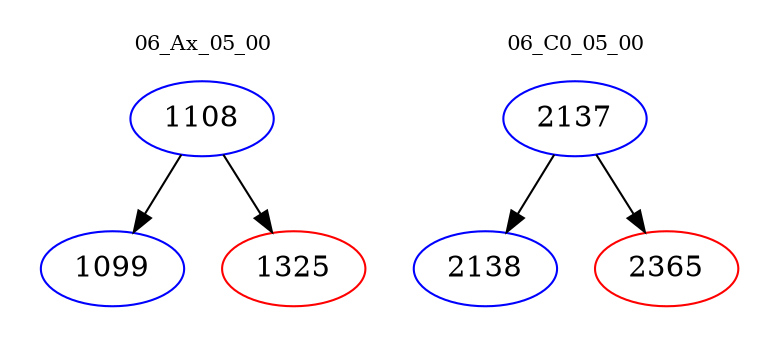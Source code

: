 digraph{
subgraph cluster_0 {
color = white
label = "06_Ax_05_00";
fontsize=10;
T0_1108 [label="1108", color="blue"]
T0_1108 -> T0_1099 [color="black"]
T0_1099 [label="1099", color="blue"]
T0_1108 -> T0_1325 [color="black"]
T0_1325 [label="1325", color="red"]
}
subgraph cluster_1 {
color = white
label = "06_C0_05_00";
fontsize=10;
T1_2137 [label="2137", color="blue"]
T1_2137 -> T1_2138 [color="black"]
T1_2138 [label="2138", color="blue"]
T1_2137 -> T1_2365 [color="black"]
T1_2365 [label="2365", color="red"]
}
}
